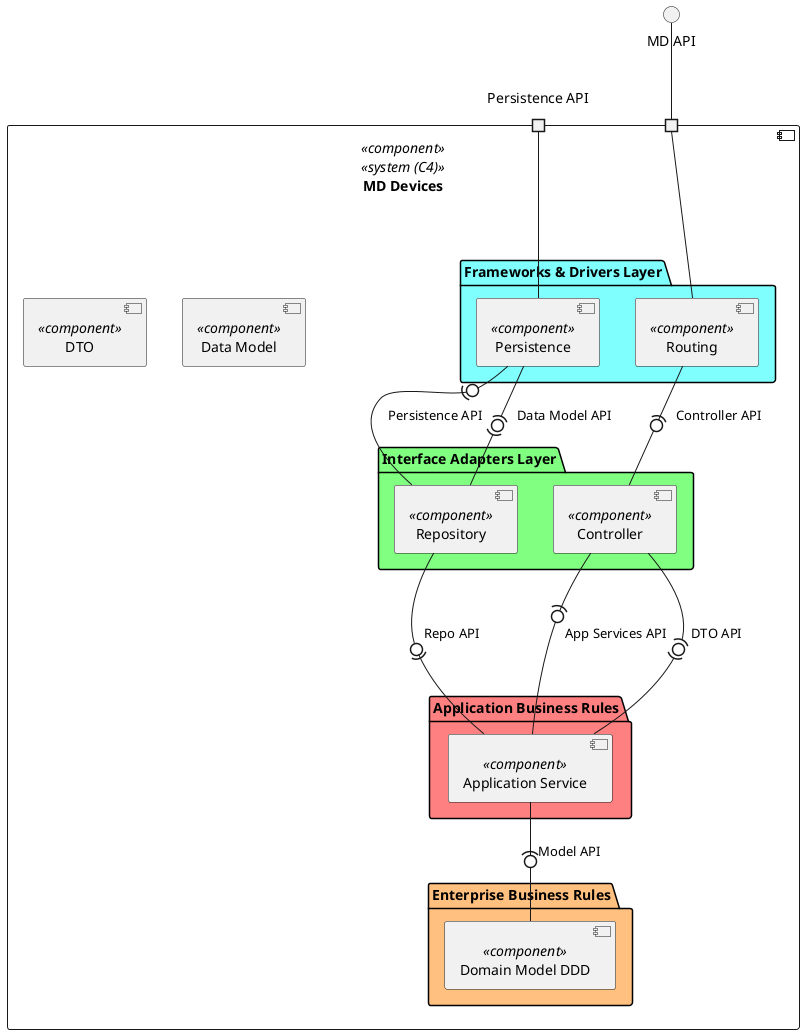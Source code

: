 @startuml logic-view

top to bottom direction

interface "MD API" as API

component "MD Devices" as MDD <<component>> <<system (C4)>> {
  portin " " AS P1
  portin "Persistence API" as P2

  folder "Frameworks & Drivers Layer" #80FFFF {
    component "Routing" as ROUTE <<component>> {
    }
    component "Persistence" as PERSISTENCE <<component>> {
    }
  }

  component "Data Model" as DATA <<component>> {
  }
  component "DTO" as DTO <<component>> {
  }

  folder "Interface Adapters Layer" #80FF80 {
    component "Controller" as CTRL <<component>> {
    }
    component "Repository" as REPO <<component>> {
    }
  }

  folder "Application Business Rules" #FF8080 {
    component "Application Service" as SRV <<component>> {
    }
  }

  folder "Enterprise Business Rules" #FFC080 {
    component "Domain Model DDD" as MODEL <<component>> {
    }
  }
}

API -- P1

ROUTE --- P1
PERSISTENCE -- P2

ROUTE -(0- CTRL : Controller API
PERSISTENCE -0)- REPO : Persistence API
PERSISTENCE -(0)- REPO : Data Model API

CTRL -(0-- SRV : App Services API
CTRL -(0)-- SRV : DTO API
REPO -0)-- SRV : Repo API

SRV -(0- MODEL : Model API

@enduml
